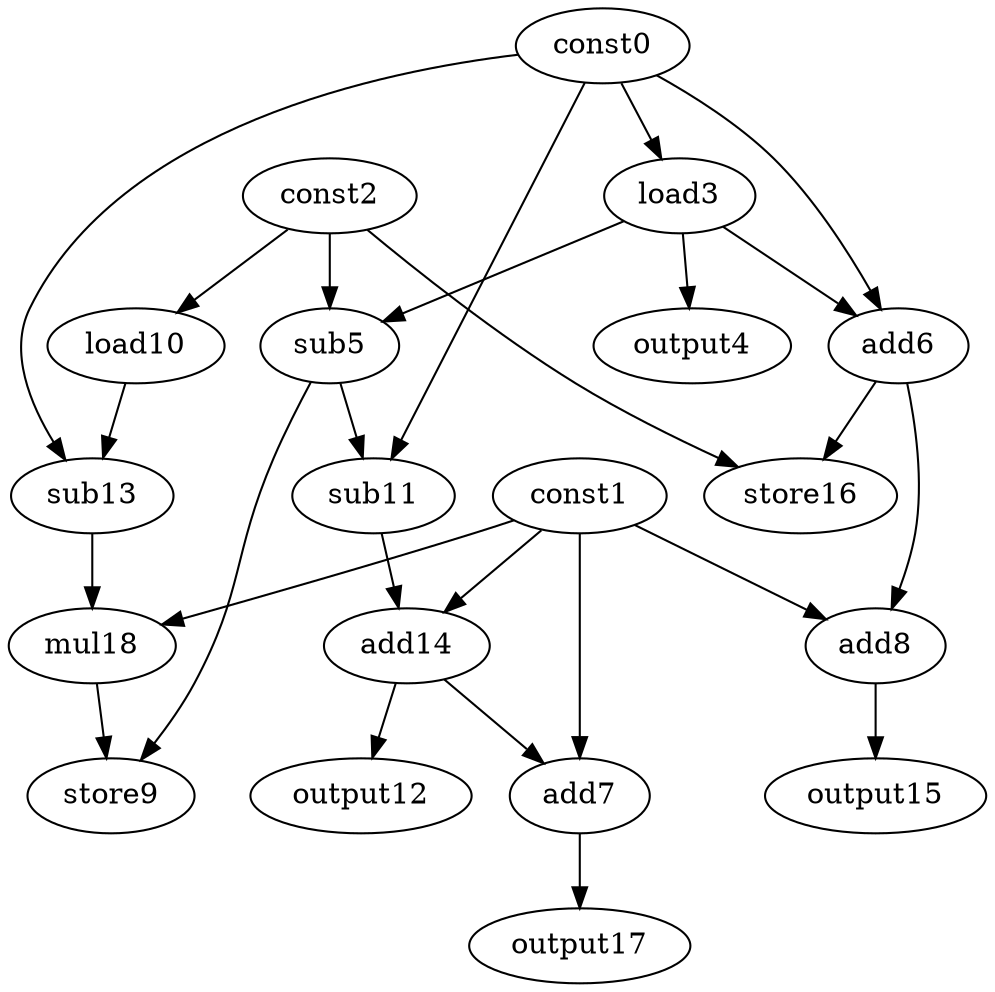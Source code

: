 digraph G { 
const0[opcode=const]; 
const1[opcode=const]; 
const2[opcode=const]; 
load3[opcode=load]; 
output4[opcode=output]; 
sub5[opcode=sub]; 
add6[opcode=add]; 
add7[opcode=add]; 
add8[opcode=add]; 
store9[opcode=store]; 
load10[opcode=load]; 
sub11[opcode=sub]; 
output12[opcode=output]; 
sub13[opcode=sub]; 
add14[opcode=add]; 
output15[opcode=output]; 
store16[opcode=store]; 
output17[opcode=output]; 
mul18[opcode=mul]; 
const0->load3[operand=0];
const2->load10[operand=0];
load3->output4[operand=0];
const2->sub5[operand=0];
load3->sub5[operand=1];
const0->add6[operand=0];
load3->add6[operand=1];
const0->sub13[operand=0];
load10->sub13[operand=1];
const1->add8[operand=0];
add6->add8[operand=1];
const0->sub11[operand=0];
sub5->sub11[operand=1];
const2->store16[operand=0];
add6->store16[operand=1];
const1->mul18[operand=0];
sub13->mul18[operand=1];
mul18->store9[operand=0];
sub5->store9[operand=1];
const1->add14[operand=0];
sub11->add14[operand=1];
add8->output15[operand=0];
const1->add7[operand=0];
add14->add7[operand=1];
add14->output12[operand=0];
add7->output17[operand=0];
}
